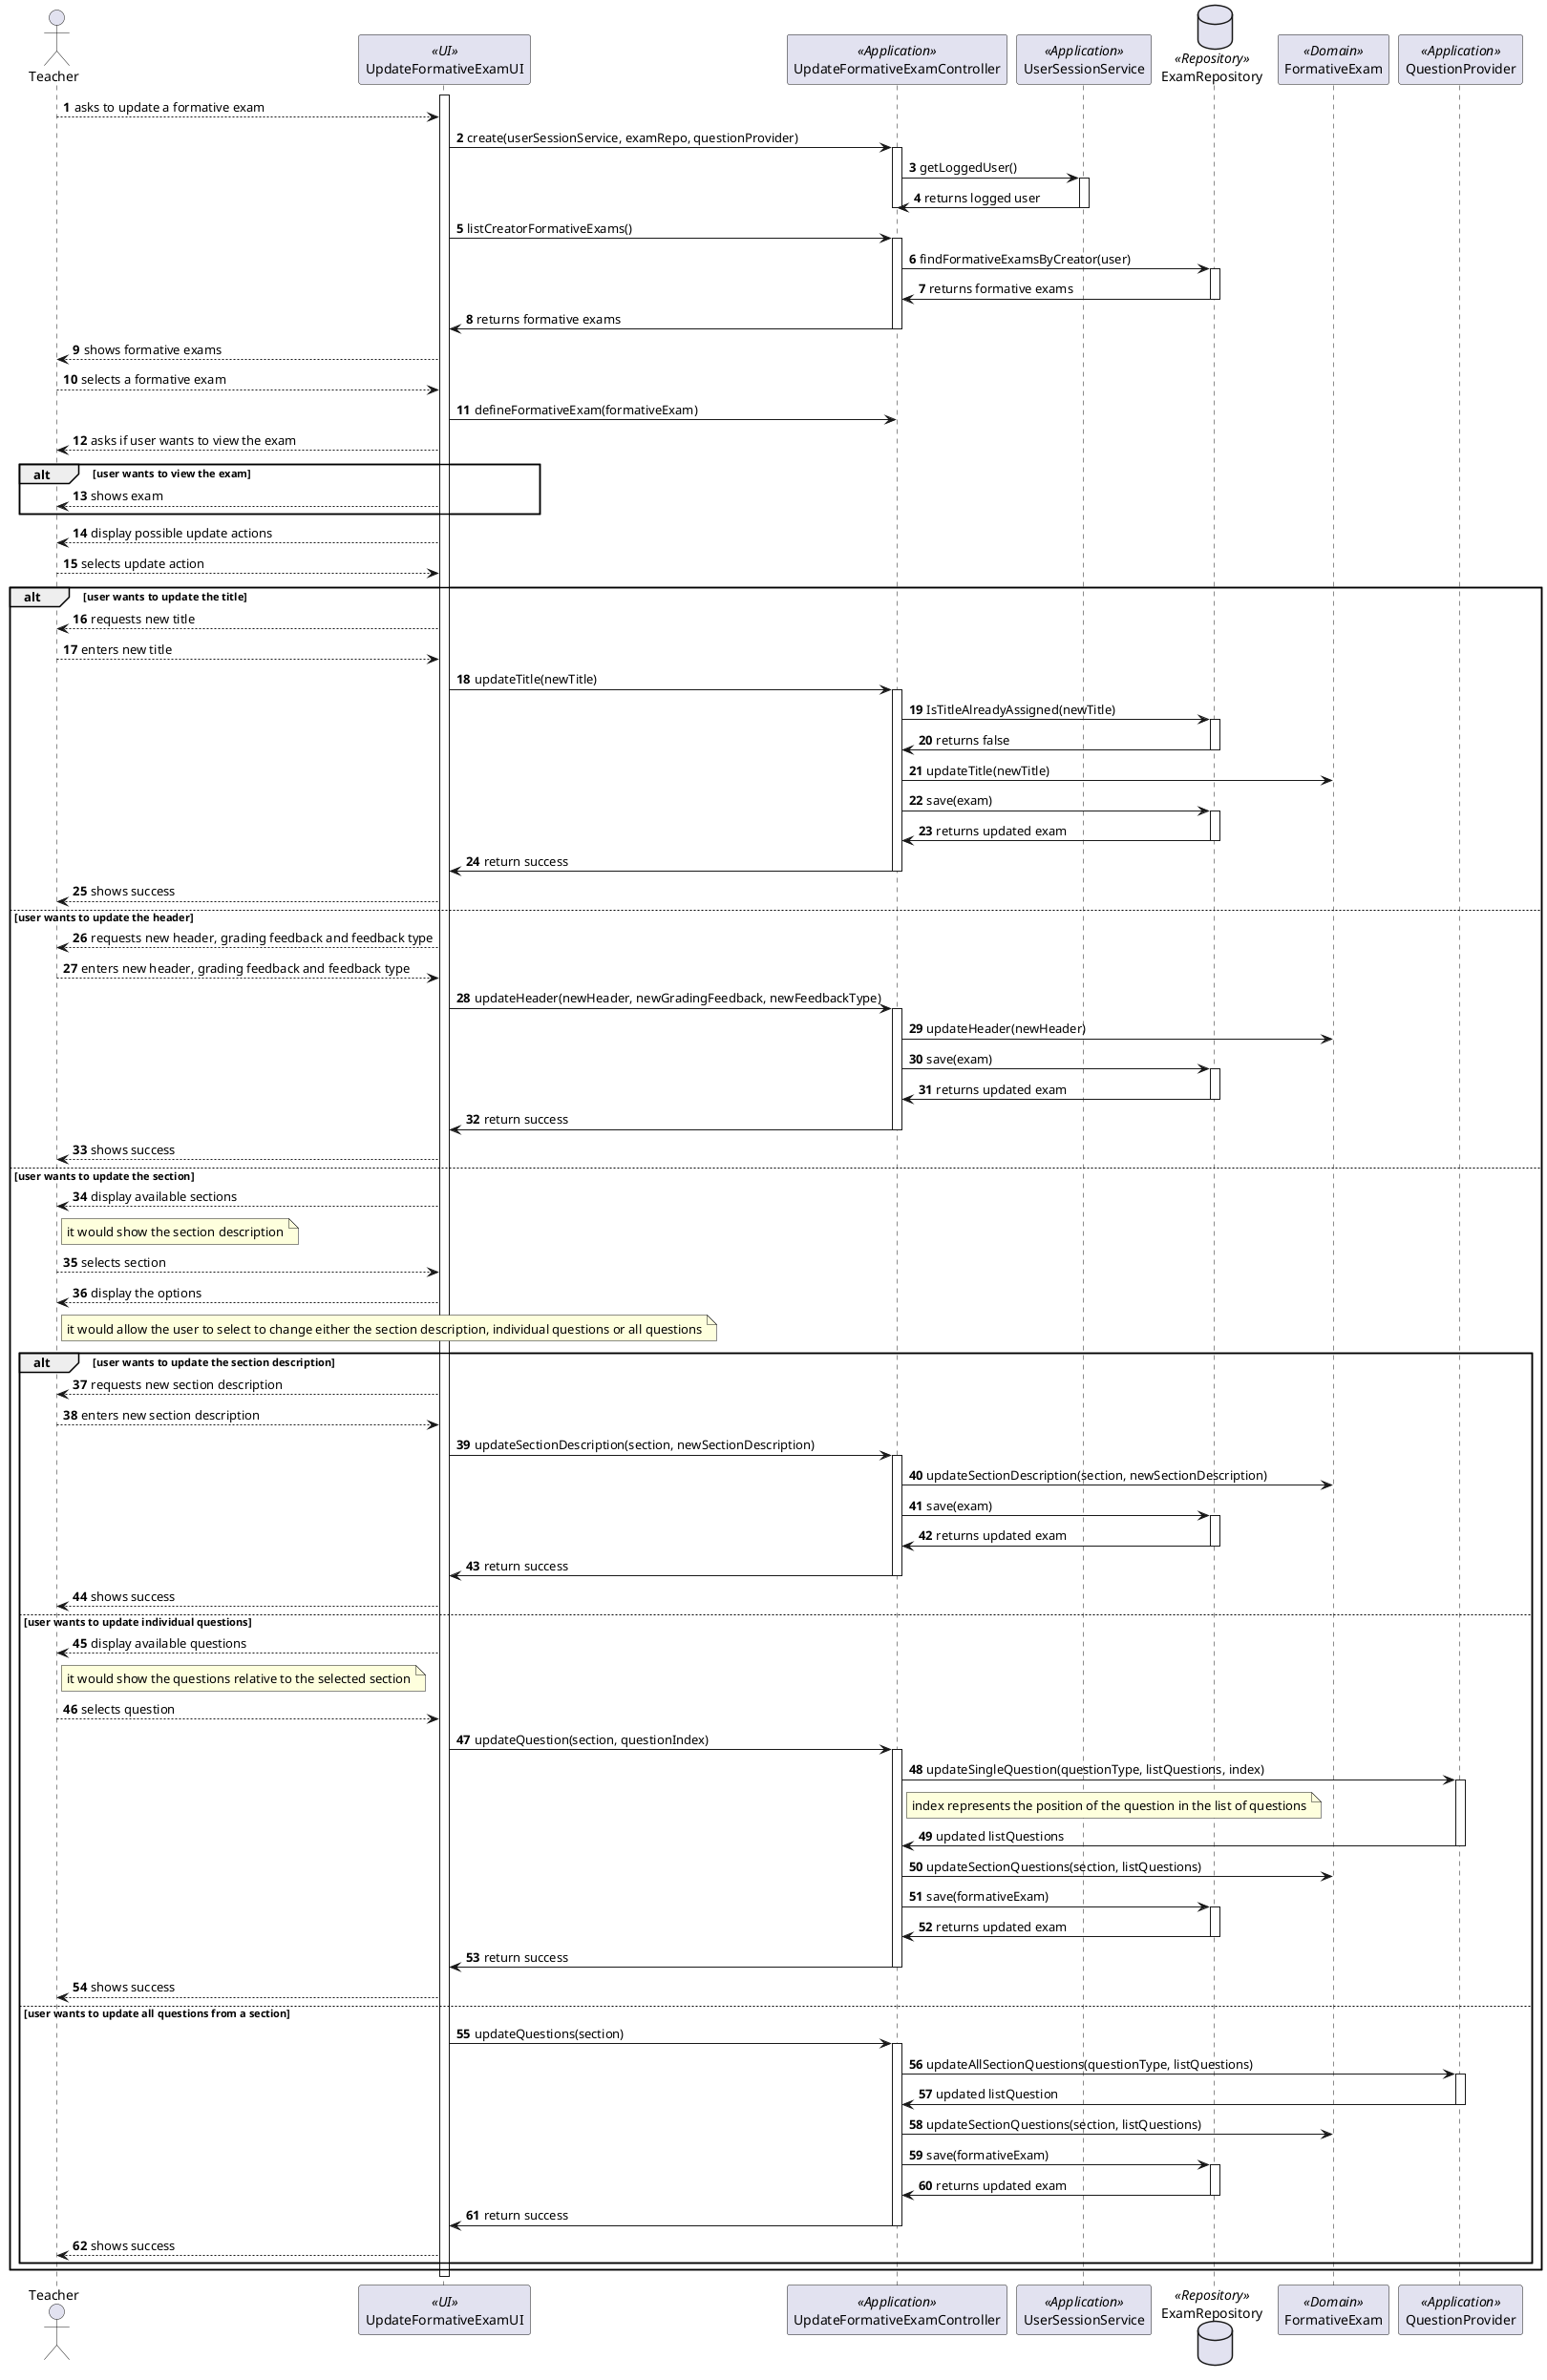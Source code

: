@startuml

autonumber
skinparam packageStyle rect
skinparam defaultFontName FG Virgil
skinparam shadowing false

actor Teacher as T
participant "UpdateFormativeExamUI" as UI <<UI>>
participant "UpdateFormativeExamController" as Controller <<Application>>
participant "UserSessionService" as US <<Application>>
database "ExamRepository" as Erepo <<Repository>>
participant "FormativeExam" as E <<Domain>>
participant "QuestionProvider" as QProvider <<Application>>

activate UI
T --> UI : asks to update a formative exam
UI -> Controller : create(userSessionService, examRepo, questionProvider)
activate Controller
Controller -> US : getLoggedUser()
activate US
US -> Controller : returns logged user
deactivate US
deactivate Controller

UI -> Controller: listCreatorFormativeExams()
activate Controller
Controller -> Erepo : findFormativeExamsByCreator(user)
activate Erepo
Erepo -> Controller : returns formative exams
deactivate Erepo
Controller -> UI : returns formative exams
deactivate Controller
UI --> T: shows formative exams
T --> UI: selects a formative exam
UI -> Controller: defineFormativeExam(formativeExam)
UI --> T: asks if user wants to view the exam

alt user wants to view the exam

    UI --> T: shows exam

end

UI --> T: display possible update actions
T --> UI: selects update action

alt user wants to update the title

    UI --> T: requests new title
    T --> UI: enters new title
    UI -> Controller: updateTitle(newTitle)
    activate Controller
    Controller -> Erepo: IsTitleAlreadyAssigned(newTitle)
    activate Erepo
    Erepo -> Controller: returns false
    deactivate Erepo
    Controller -> E: updateTitle(newTitle)
    Controller -> Erepo : save(exam)
    activate Erepo
    Erepo -> Controller : returns updated exam
    deactivate Erepo
    Controller -> UI: return success
    deactivate Controller
    UI --> T: shows success

else user wants to update the header

    UI --> T: requests new header, grading feedback and feedback type
    T --> UI: enters new header, grading feedback and feedback type
    UI -> Controller: updateHeader(newHeader, newGradingFeedback, newFeedbackType)
    activate Controller
    Controller -> E: updateHeader(newHeader)
    Controller -> Erepo : save(exam)
    activate Erepo
    Erepo -> Controller : returns updated exam
    deactivate Erepo
    Controller -> UI: return success
    deactivate Controller
    UI --> T: shows success

else user wants to update the section

    UI --> T: display available sections
    note right of T
        it would show the section description
    end note
    T --> UI: selects section
    UI --> T: display the options
    note right of T
        it would allow the user to select to change either the section description, individual questions or all questions
    end note

    alt user wants to update the section description

        UI --> T: requests new section description
        T --> UI: enters new section description
        UI -> Controller: updateSectionDescription(section, newSectionDescription)
        activate Controller
        Controller -> E: updateSectionDescription(section, newSectionDescription)
        Controller -> Erepo : save(exam)
        activate Erepo
        Erepo -> Controller : returns updated exam
        deactivate Erepo
        Controller -> UI: return success
        deactivate Controller
        UI --> T: shows success

    else user wants to update individual questions

        UI --> T: display available questions
        note right of T
            it would show the questions relative to the selected section
        end note
        T --> UI: selects question
        UI -> Controller: updateQuestion(section, questionIndex)
        activate Controller
        Controller -> QProvider : updateSingleQuestion(questionType, listQuestions, index)
        note right of Controller
            index represents the position of the question in the list of questions
        end note
        activate QProvider
        QProvider -> Controller : updated listQuestions
        deactivate QProvider
        Controller -> E: updateSectionQuestions(section, listQuestions)
        Controller -> Erepo: save(formativeExam)
        activate Erepo
        Erepo -> Controller : returns updated exam
        deactivate Erepo
        Controller -> UI: return success
        deactivate Controller
        UI --> T: shows success

    else user wants to update all questions from a section

        UI -> Controller: updateQuestions(section)
        activate Controller
        Controller -> QProvider : updateAllSectionQuestions(questionType, listQuestions)
        activate QProvider

        QProvider -> Controller : updated listQuestion
        deactivate QProvider
        Controller -> E: updateSectionQuestions(section, listQuestions)
        Controller -> Erepo: save(formativeExam)
        activate Erepo
        Erepo -> Controller : returns updated exam
        deactivate Erepo
        Controller -> UI: return success
        deactivate Controller
        UI --> T: shows success

    end

end

deactivate UI

@enduml